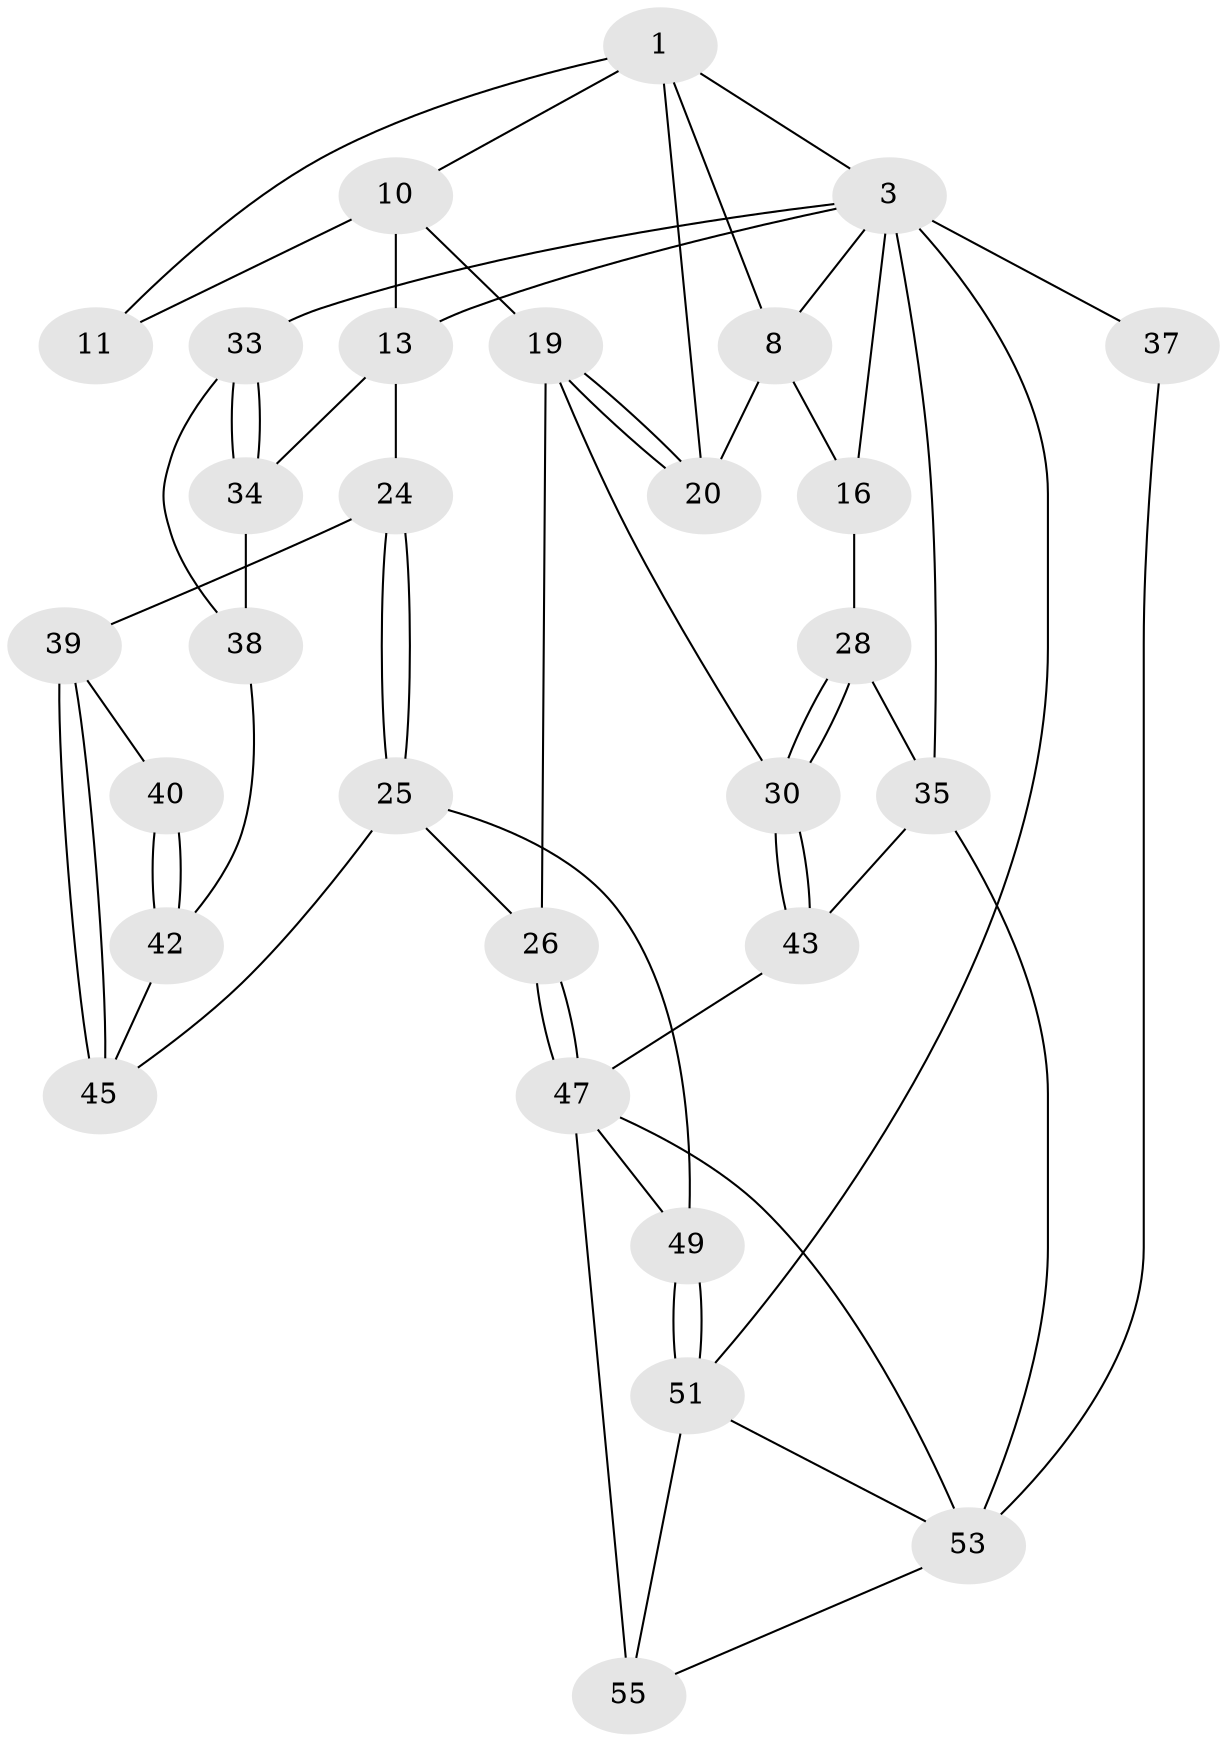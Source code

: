 // original degree distribution, {3: 0.06896551724137931, 4: 0.1896551724137931, 5: 0.5172413793103449, 6: 0.22413793103448276}
// Generated by graph-tools (version 1.1) at 2025/16/03/09/25 04:16:56]
// undirected, 29 vertices, 60 edges
graph export_dot {
graph [start="1"]
  node [color=gray90,style=filled];
  1 [pos="+0.5178826675781485+0",super="+2+6"];
  3 [pos="+1+0",super="+12+32+4"];
  8 [pos="+0.3662061640966334+0.1252308520770332",super="+9+21"];
  10 [pos="+0.692991708363542+0",super="+14"];
  11 [pos="+0.5265552895058874+0.08625077043230601"];
  13 [pos="+0.7985995529742724+0.16425450552578919",super="+23"];
  16 [pos="+0.19037818451677288+0.15536968533061507",super="+17+22"];
  19 [pos="+0.5599311609797071+0.277245087947231",super="+27"];
  20 [pos="+0.5346982237330483+0.25906613799768796"];
  24 [pos="+0.7946454060578502+0.40948799521336904"];
  25 [pos="+0.6970493070358567+0.455160676489137",super="+46"];
  26 [pos="+0.6701804634766333+0.4561469265575804"];
  28 [pos="+0.25627908983781944+0.3945694557732697",super="+29"];
  30 [pos="+0.32046382049030636+0.447907788341058"];
  33 [pos="+1+0.6171287873995179"];
  34 [pos="+1+0.28405460909190844"];
  35 [pos="+0+0.5084338614079198",super="+44"];
  37 [pos="+0+1"];
  38 [pos="+0.9577689708525629+0.47286135702261367",super="+41"];
  39 [pos="+0.8348769233996822+0.44257782504516174"];
  40 [pos="+0.8971108647910572+0.4676487136703118"];
  42 [pos="+1+0.5939574000190422"];
  43 [pos="+0.3470238853273104+0.5772139832581259"];
  45 [pos="+0.9288285153612253+0.6111240593169995"];
  47 [pos="+0.6237126104202435+0.5362845333834938",super="+48+50"];
  49 [pos="+0.8359246852939224+0.7770434361887397"];
  51 [pos="+0.9151406914957605+1",super="+58"];
  53 [pos="+0.3614739456697201+0.7982344732632904",super="+54"];
  55 [pos="+0.5956856821243797+0.7078627166041397",super="+57"];
  1 -- 10;
  1 -- 3;
  1 -- 8;
  1 -- 11;
  1 -- 20;
  3 -- 13 [weight=2];
  3 -- 33;
  3 -- 37 [weight=3];
  3 -- 51;
  3 -- 35;
  3 -- 8;
  3 -- 16;
  8 -- 16 [weight=2];
  8 -- 20;
  10 -- 11 [weight=2];
  10 -- 19;
  10 -- 13;
  13 -- 24;
  13 -- 34;
  16 -- 28 [weight=2];
  19 -- 20;
  19 -- 20;
  19 -- 26;
  19 -- 30;
  24 -- 25;
  24 -- 25;
  24 -- 39;
  25 -- 26;
  25 -- 45;
  25 -- 49;
  26 -- 47;
  26 -- 47;
  28 -- 30;
  28 -- 30;
  28 -- 35;
  30 -- 43;
  30 -- 43;
  33 -- 34;
  33 -- 34;
  33 -- 38;
  34 -- 38;
  35 -- 43;
  35 -- 53;
  37 -- 53;
  38 -- 42;
  39 -- 40;
  39 -- 45;
  39 -- 45;
  40 -- 42;
  40 -- 42;
  42 -- 45;
  43 -- 47;
  47 -- 55 [weight=2];
  47 -- 53;
  47 -- 49;
  49 -- 51;
  49 -- 51;
  51 -- 53;
  51 -- 55;
  53 -- 55;
}
